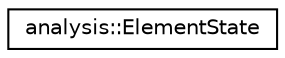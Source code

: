 digraph "Graphical Class Hierarchy"
{
 // LATEX_PDF_SIZE
  edge [fontname="Helvetica",fontsize="10",labelfontname="Helvetica",labelfontsize="10"];
  node [fontname="Helvetica",fontsize="10",shape=record];
  rankdir="LR";
  Node0 [label="analysis::ElementState",height=0.2,width=0.4,color="black", fillcolor="white", style="filled",URL="$structanalysis_1_1ElementState.html",tooltip=" "];
}
